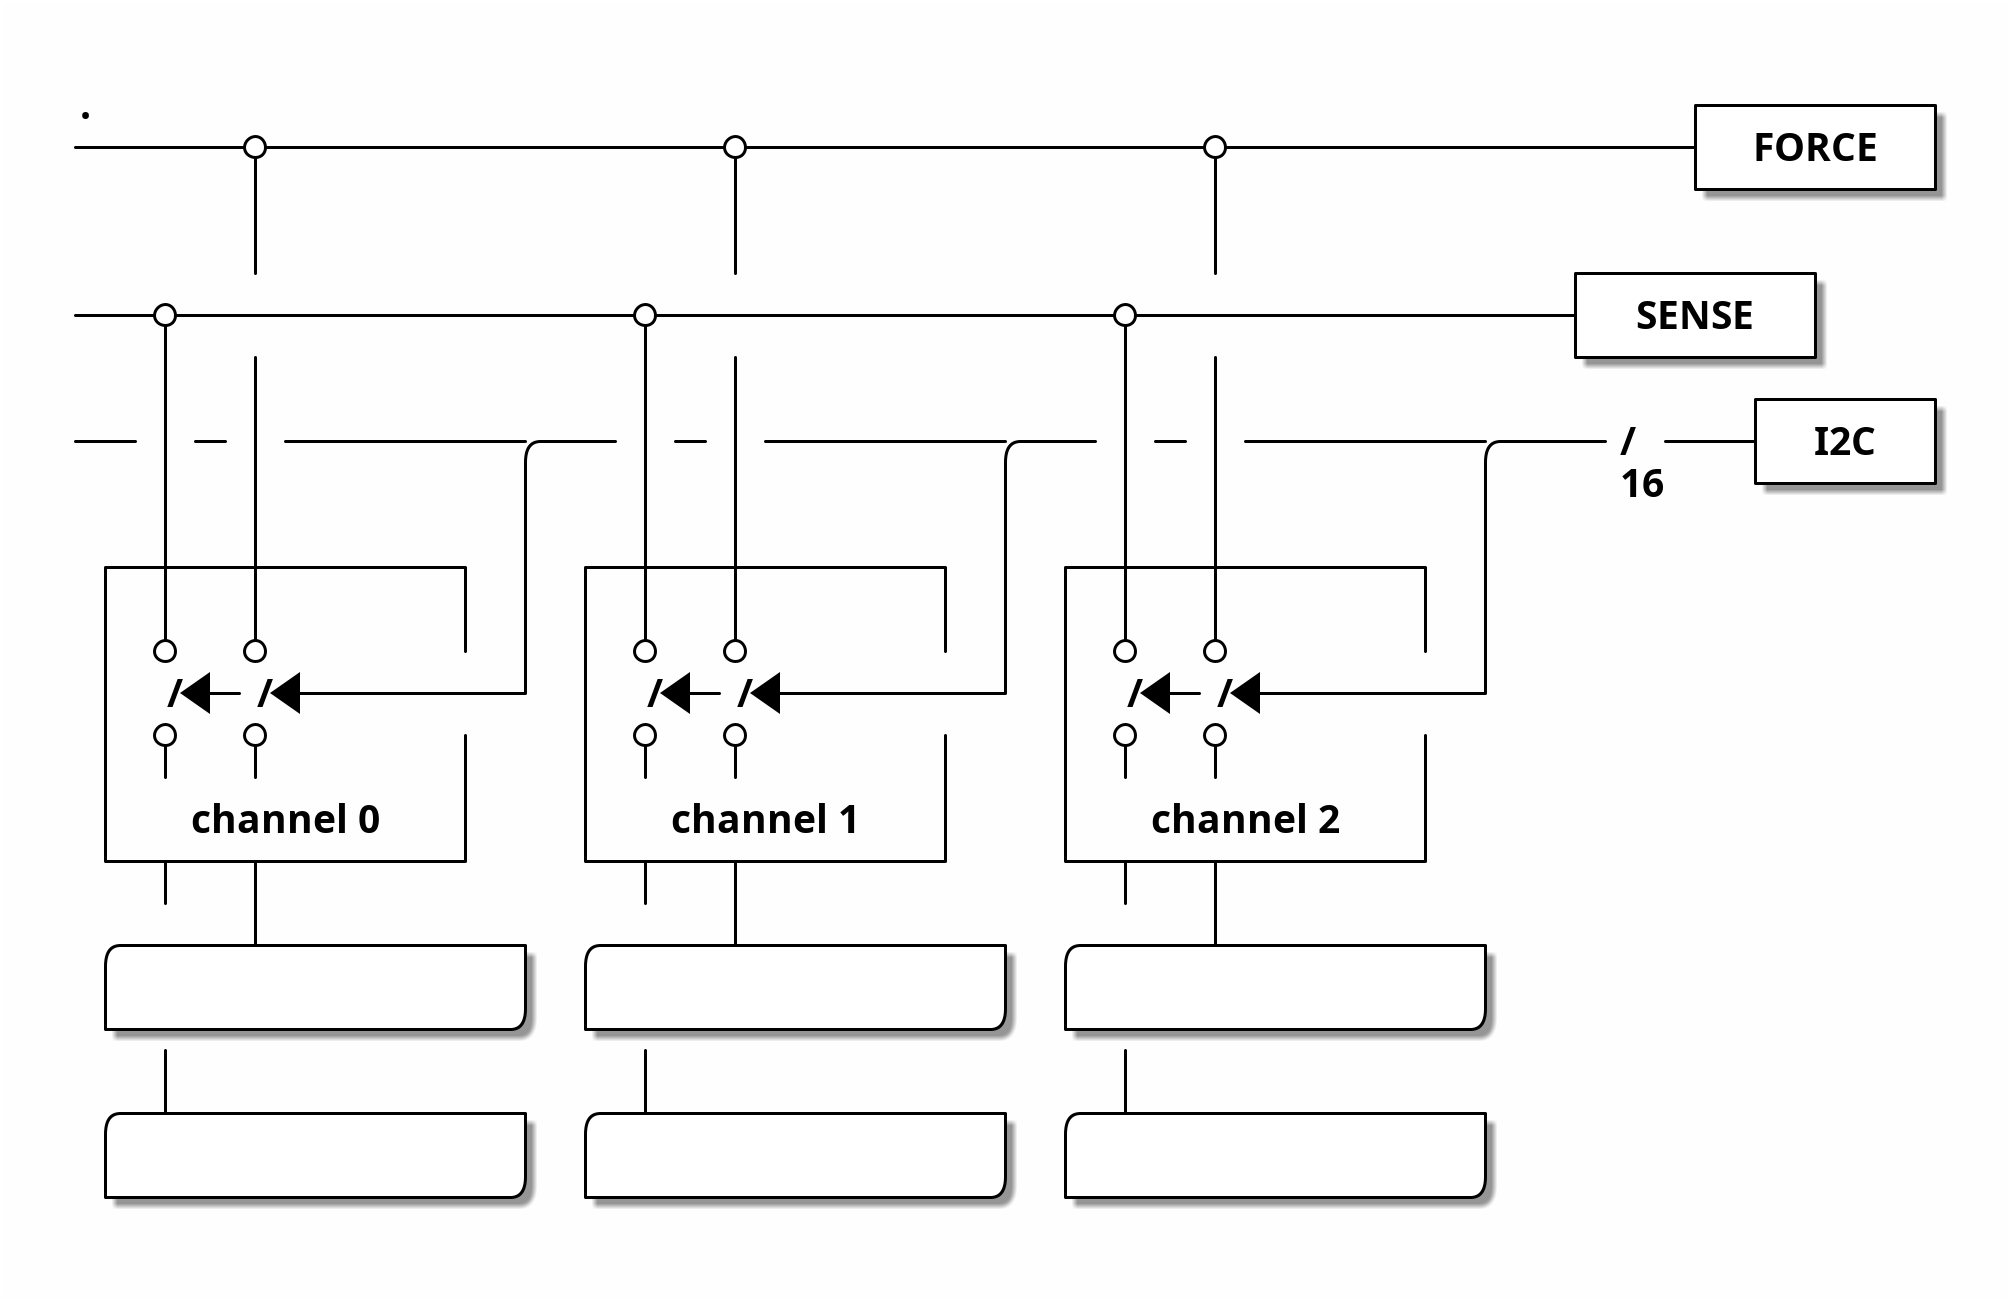' comment
@startditaa(scale=3)
.                                                     +-------+
------*---------------*---------------*---------------+ FORCE |
      |               |               |               +-------+
      |               |               |
      |               |               |           +-------+
---*---------------*---------------*--------------+ SENSE |
   |  |            |  |            |  |           +-------+
   |  |            |  |            |  |                 +-----+
---|--|--------/---|--|--------/---|--|--------/----/---+ I2C |
   |  |        |   |  |        |   |  |        |    16  +-----+
   |  |        |   |  |        |   |  |        |
 +-+--+------+ | +-+--+------+ | +-+--+------+ |
 | |  |      | | | |  |      | | | |  |      | |
 | *  *      | | | *  *      | | | *  *      | |
 | /<-/<-------+ | /<-/<-------+ | /<-/<-------+
 | *  *      |   | *  *      |   | *  *      |
 | |  |      |   | |  |      |   | |  |      |
 | channel 0 |   | channel 1 |   | channel 2 |
 +-+--+------+   +-+--+------+   +-+--+------+
   |  |            |  |            |  |
 /----+--------+ /----+--------+ /----+--------+
 |             | |             | |             |
 +-------------/ +-------------/ +-------------/
   |               |               |
 /-+-----------+ /-+-----------+ /-+-----------+
 |             | |             | |             |
 +-------------/ +-------------/ +-------------/
@endditaa
